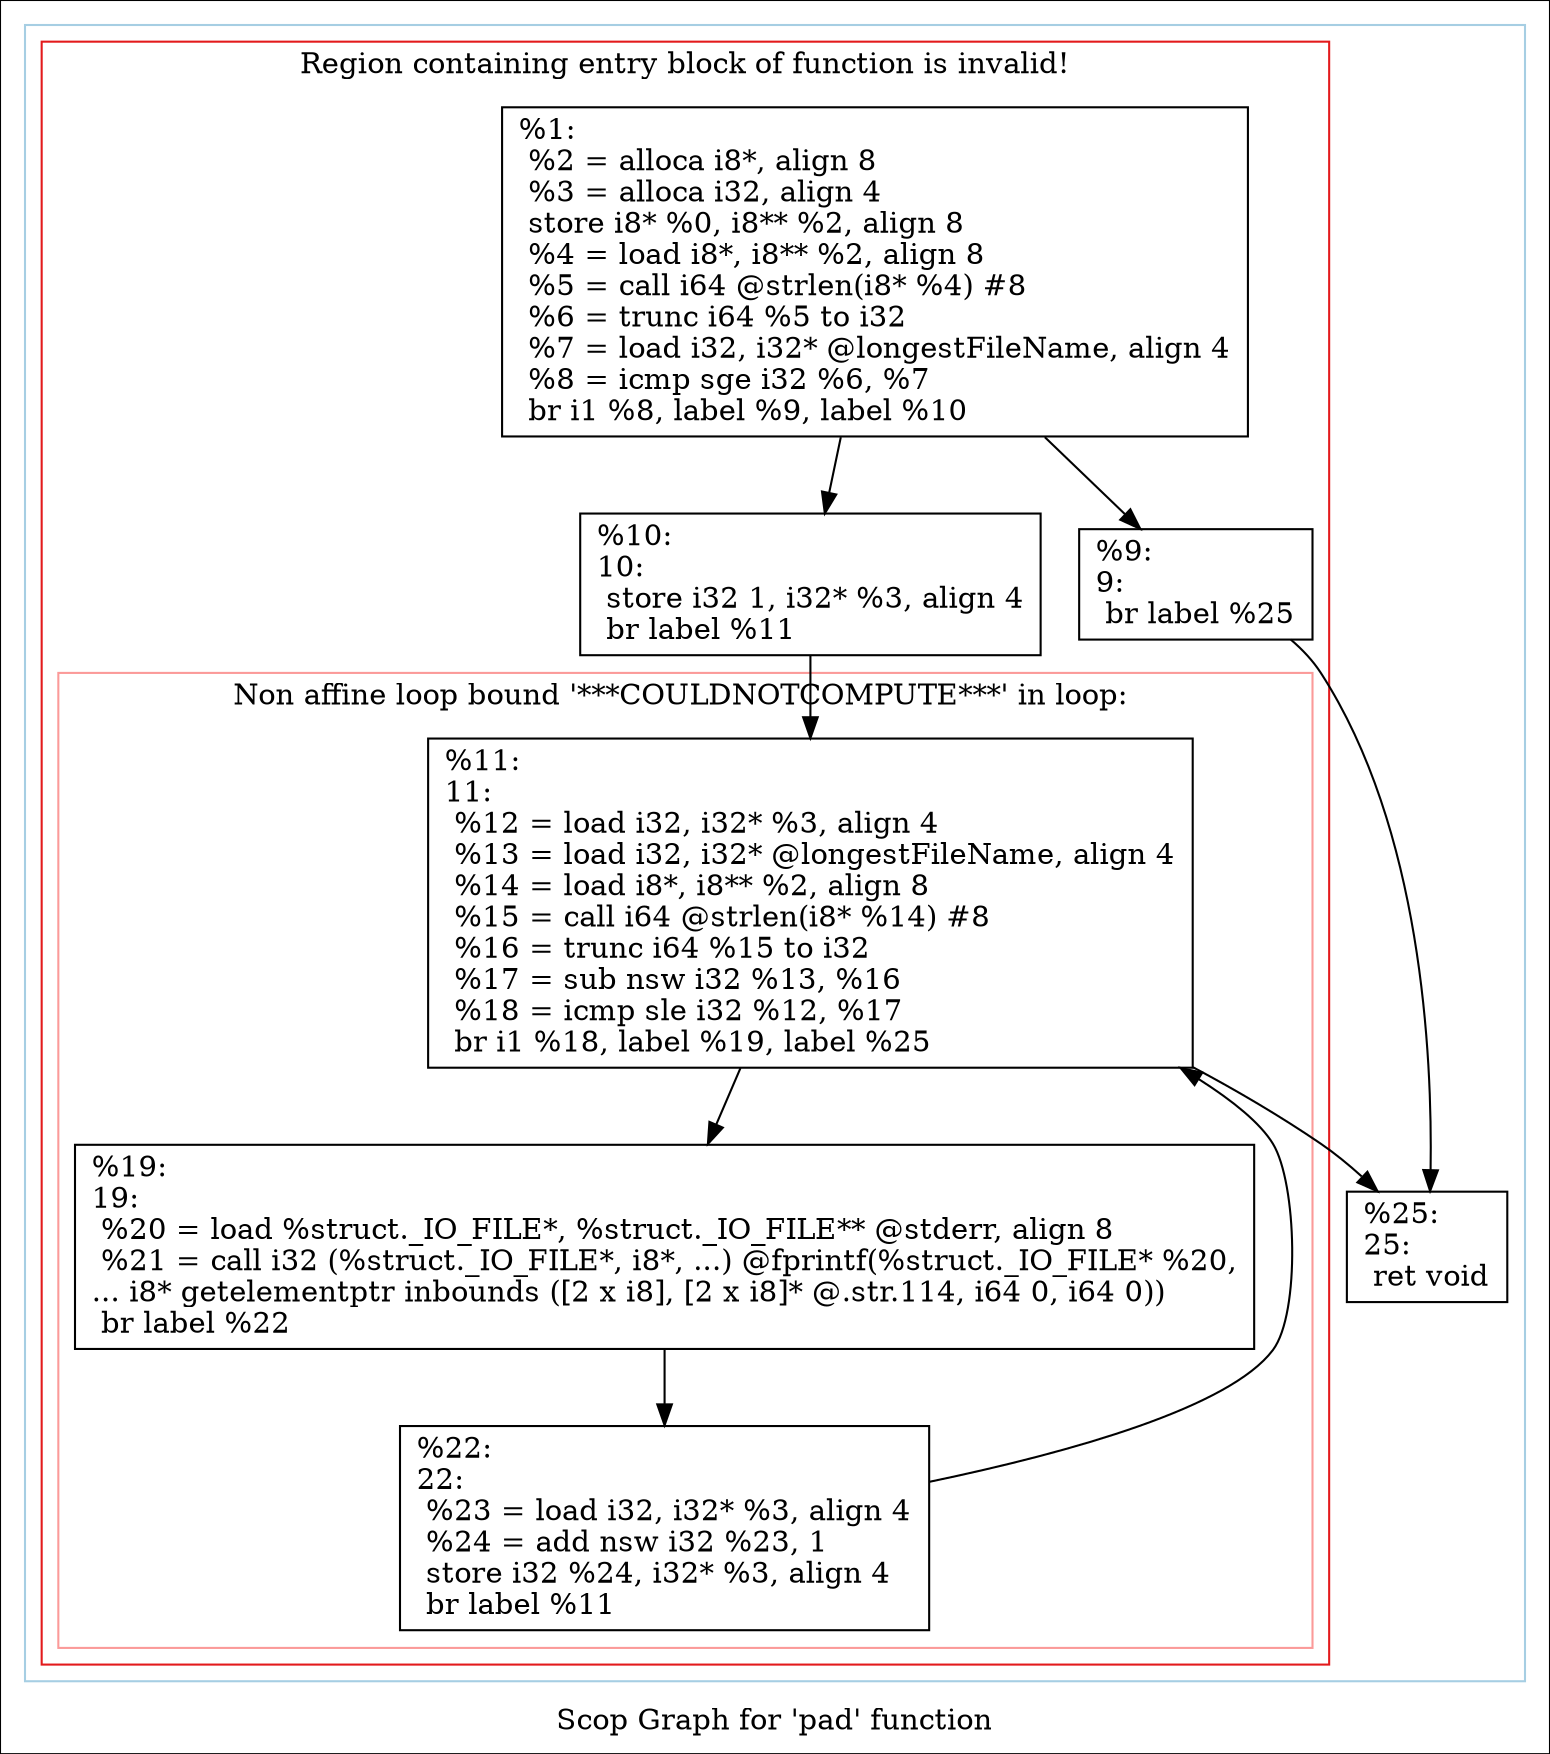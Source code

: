 digraph "Scop Graph for 'pad' function" {
	label="Scop Graph for 'pad' function";

	Node0x2775500 [shape=record,label="{%1:\l  %2 = alloca i8*, align 8\l  %3 = alloca i32, align 4\l  store i8* %0, i8** %2, align 8\l  %4 = load i8*, i8** %2, align 8\l  %5 = call i64 @strlen(i8* %4) #8\l  %6 = trunc i64 %5 to i32\l  %7 = load i32, i32* @longestFileName, align 4\l  %8 = icmp sge i32 %6, %7\l  br i1 %8, label %9, label %10\l}"];
	Node0x2775500 -> Node0x268eee0;
	Node0x2775500 -> Node0x28c4fd0;
	Node0x268eee0 [shape=record,label="{%9:\l9:                                                \l  br label %25\l}"];
	Node0x268eee0 -> Node0x28c7b80;
	Node0x28c7b80 [shape=record,label="{%25:\l25:                                               \l  ret void\l}"];
	Node0x28c4fd0 [shape=record,label="{%10:\l10:                                               \l  store i32 1, i32* %3, align 4\l  br label %11\l}"];
	Node0x28c4fd0 -> Node0x28bdcf0;
	Node0x28bdcf0 [shape=record,label="{%11:\l11:                                               \l  %12 = load i32, i32* %3, align 4\l  %13 = load i32, i32* @longestFileName, align 4\l  %14 = load i8*, i8** %2, align 8\l  %15 = call i64 @strlen(i8* %14) #8\l  %16 = trunc i64 %15 to i32\l  %17 = sub nsw i32 %13, %16\l  %18 = icmp sle i32 %12, %17\l  br i1 %18, label %19, label %25\l}"];
	Node0x28bdcf0 -> Node0x28bfc00;
	Node0x28bdcf0 -> Node0x28c7b80;
	Node0x28bfc00 [shape=record,label="{%19:\l19:                                               \l  %20 = load %struct._IO_FILE*, %struct._IO_FILE** @stderr, align 8\l  %21 = call i32 (%struct._IO_FILE*, i8*, ...) @fprintf(%struct._IO_FILE* %20,\l... i8* getelementptr inbounds ([2 x i8], [2 x i8]* @.str.114, i64 0, i64 0))\l  br label %22\l}"];
	Node0x28bfc00 -> Node0x28d3650;
	Node0x28d3650 [shape=record,label="{%22:\l22:                                               \l  %23 = load i32, i32* %3, align 4\l  %24 = add nsw i32 %23, 1\l  store i32 %24, i32* %3, align 4\l  br label %11\l}"];
	Node0x28d3650 -> Node0x28bdcf0[constraint=false];
	colorscheme = "paired12"
        subgraph cluster_0x2941dd0 {
          label = "";
          style = solid;
          color = 1
          subgraph cluster_0x29723f0 {
            label = "Region containing entry block of function is invalid!";
            style = solid;
            color = 6
            subgraph cluster_0x2941c60 {
              label = "Non affine loop bound '***COULDNOTCOMPUTE***' in loop: ";
              style = solid;
              color = 5
              Node0x28bdcf0;
              Node0x28bfc00;
              Node0x28d3650;
            }
            Node0x2775500;
            Node0x268eee0;
            Node0x28c4fd0;
          }
          Node0x28c7b80;
        }
}
